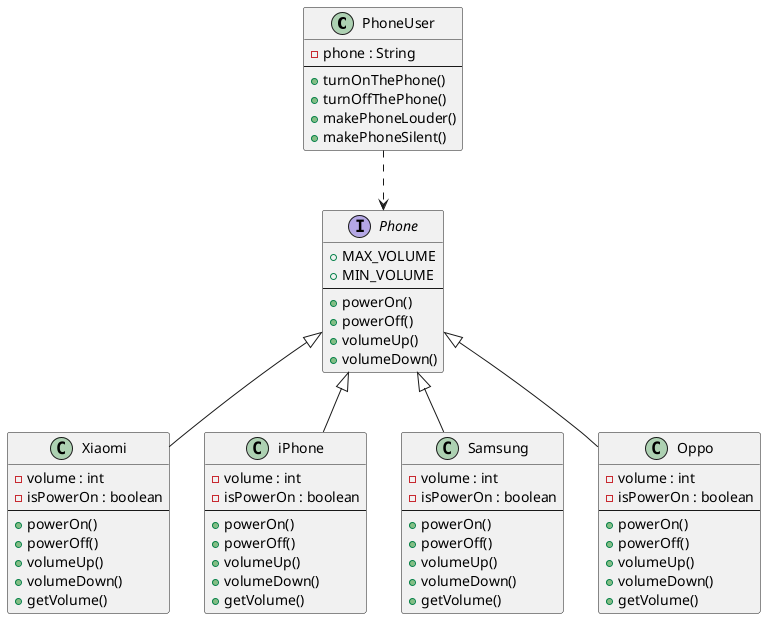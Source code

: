 @startuml phone 

class PhoneUser {
    - phone : String 
    --
    + turnOnThePhone()
    + turnOffThePhone()
    + makePhoneLouder()
    + makePhoneSilent()
}

interface Phone {
    + MAX_VOLUME
    + MIN_VOLUME
    --
    + powerOn()
    + powerOff()
    + volumeUp()
    + volumeDown()
}

class Xiaomi {
    - volume : int 
    - isPowerOn : boolean
    --
    + powerOn()
    + powerOff()
    + volumeUp()
    + volumeDown()
    + getVolume()
}

class iPhone {
    - volume : int 
    - isPowerOn : boolean 
    --
    + powerOn()
    + powerOff()
    + volumeUp()
    + volumeDown()
    + getVolume()
}

class Samsung {
    - volume : int 
    - isPowerOn : boolean
    --
    + powerOn()
    + powerOff()
    + volumeUp()
    + volumeDown()
    + getVolume()
}

class Oppo {
    - volume : int
    - isPowerOn : boolean
    --
    + powerOn()
    + powerOff()
    + volumeUp()
    + volumeDown()
    + getVolume()
}

PhoneUser ..> Phone
Phone <|-- Xiaomi
Phone <|-- iPhone
Phone <|-- Samsung
Phone <|-- Oppo

@enduml